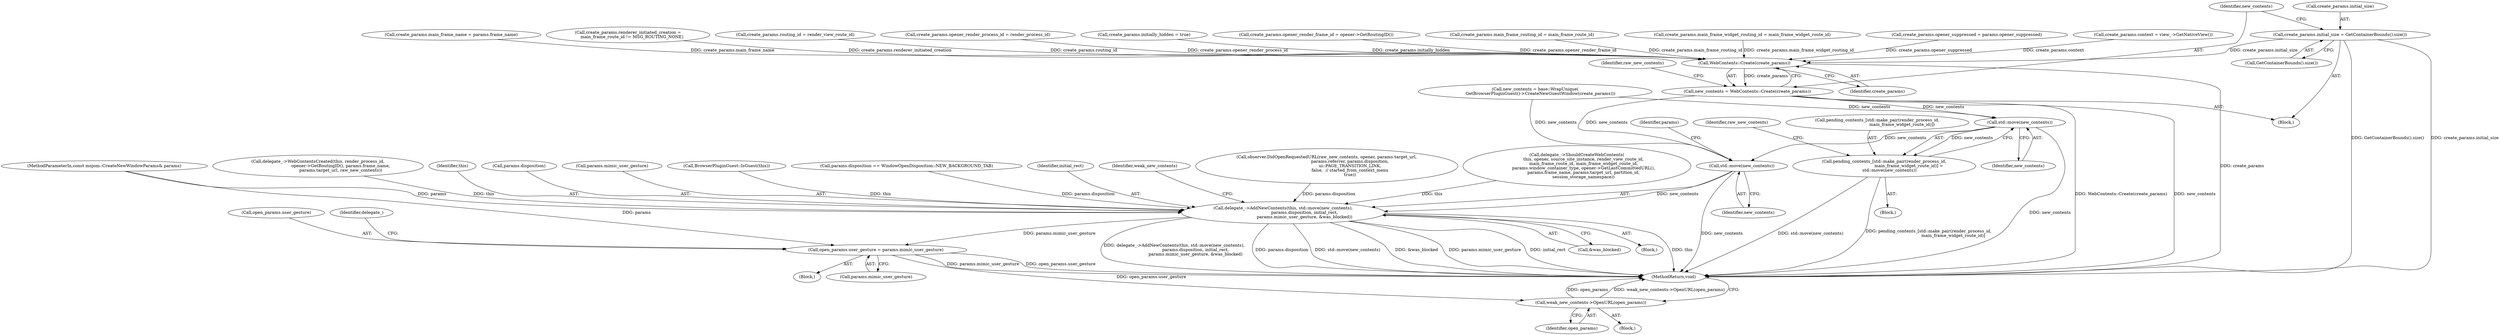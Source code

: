 digraph "0_Chrome_d18c519758c2e6043f0e1f00e2b69a55b3d7997f@API" {
"1000303" [label="(Call,create_params.initial_size = GetContainerBounds().size())"];
"1000310" [label="(Call,WebContents::Create(create_params))"];
"1000308" [label="(Call,new_contents = WebContents::Create(create_params))"];
"1000358" [label="(Call,std::move(new_contents))"];
"1000352" [label="(Call,pending_contents_[std::make_pair(render_process_id,\n                                     main_frame_widget_route_id)] =\n        std::move(new_contents))"];
"1000419" [label="(Call,std::move(new_contents))"];
"1000417" [label="(Call,delegate_->AddNewContents(this, std::move(new_contents),\n                                params.disposition, initial_rect,\n                                params.mimic_user_gesture, &was_blocked))"];
"1000439" [label="(Call,open_params.user_gesture = params.mimic_user_gesture)"];
"1000462" [label="(Call,weak_new_contents->OpenURL(open_params))"];
"1000361" [label="(Identifier,raw_new_contents)"];
"1000365" [label="(Call,delegate_->WebContentsCreated(this, render_process_id,\n                                  opener->GetRoutingID(), params.frame_name,\n                                  params.target_url, raw_new_contents))"];
"1000307" [label="(Call,GetContainerBounds().size())"];
"1000268" [label="(Call,create_params.opener_suppressed = params.opener_suppressed)"];
"1000418" [label="(Identifier,this)"];
"1000109" [label="(MethodParameterIn,const mojom::CreateNewWindowParams& params)"];
"1000437" [label="(Block,)"];
"1000463" [label="(Identifier,open_params)"];
"1000439" [label="(Call,open_params.user_gesture = params.mimic_user_gesture)"];
"1000443" [label="(Call,params.mimic_user_gesture)"];
"1000308" [label="(Call,new_contents = WebContents::Create(create_params))"];
"1000359" [label="(Identifier,new_contents)"];
"1000461" [label="(Block,)"];
"1000464" [label="(MethodReturn,void)"];
"1000421" [label="(Call,params.disposition)"];
"1000303" [label="(Call,create_params.initial_size = GetContainerBounds().size())"];
"1000298" [label="(Call,create_params.context = view_->GetNativeView())"];
"1000251" [label="(Call,create_params.main_frame_name = params.frame_name)"];
"1000297" [label="(Block,)"];
"1000286" [label="(Call,create_params.renderer_initiated_creation =\n      main_frame_route_id != MSG_ROUTING_NONE)"];
"1000425" [label="(Call,params.mimic_user_gesture)"];
"1000144" [label="(Call,BrowserPluginGuest::IsGuest(this))"];
"1000311" [label="(Identifier,create_params)"];
"1000236" [label="(Call,create_params.routing_id = render_view_route_id)"];
"1000258" [label="(Call,create_params.opener_render_process_id = render_process_id)"];
"1000440" [label="(Call,open_params.user_gesture)"];
"1000422" [label="(Identifier,params)"];
"1000276" [label="(Call,params.disposition == WindowOpenDisposition::NEW_BACKGROUND_TAB)"];
"1000304" [label="(Call,create_params.initial_size)"];
"1000428" [label="(Call,&was_blocked)"];
"1000424" [label="(Identifier,initial_rect)"];
"1000432" [label="(Identifier,weak_new_contents)"];
"1000419" [label="(Call,std::move(new_contents))"];
"1000281" [label="(Call,create_params.initially_hidden = true)"];
"1000263" [label="(Call,create_params.opener_render_frame_id = opener->GetRoutingID())"];
"1000241" [label="(Call,create_params.main_frame_routing_id = main_frame_route_id)"];
"1000246" [label="(Call,create_params.main_frame_widget_routing_id = main_frame_widget_route_id)"];
"1000352" [label="(Call,pending_contents_[std::make_pair(render_process_id,\n                                     main_frame_widget_route_id)] =\n        std::move(new_contents))"];
"1000310" [label="(Call,WebContents::Create(create_params))"];
"1000353" [label="(Call,pending_contents_[std::make_pair(render_process_id,\n                                     main_frame_widget_route_id)])"];
"1000358" [label="(Call,std::move(new_contents))"];
"1000415" [label="(Block,)"];
"1000337" [label="(Block,)"];
"1000321" [label="(Identifier,raw_new_contents)"];
"1000381" [label="(Call,observer.DidOpenRequestedURL(raw_new_contents, opener, params.target_url,\n                                   params.referrer, params.disposition,\n                                   ui::PAGE_TRANSITION_LINK,\n                                   false,  // started_from_context_menu\n                                   true))"];
"1000462" [label="(Call,weak_new_contents->OpenURL(open_params))"];
"1000202" [label="(Call,delegate_->ShouldCreateWebContents(\n          this, opener, source_site_instance, render_view_route_id,\n          main_frame_route_id, main_frame_widget_route_id,\n          params.window_container_type, opener->GetLastCommittedURL(),\n          params.frame_name, params.target_url, partition_id,\n          session_storage_namespace))"];
"1000309" [label="(Identifier,new_contents)"];
"1000314" [label="(Call,new_contents = base::WrapUnique(\n        GetBrowserPluginGuest()->CreateNewGuestWindow(create_params)))"];
"1000448" [label="(Identifier,delegate_)"];
"1000420" [label="(Identifier,new_contents)"];
"1000417" [label="(Call,delegate_->AddNewContents(this, std::move(new_contents),\n                                params.disposition, initial_rect,\n                                params.mimic_user_gesture, &was_blocked))"];
"1000303" -> "1000297"  [label="AST: "];
"1000303" -> "1000307"  [label="CFG: "];
"1000304" -> "1000303"  [label="AST: "];
"1000307" -> "1000303"  [label="AST: "];
"1000309" -> "1000303"  [label="CFG: "];
"1000303" -> "1000464"  [label="DDG: create_params.initial_size"];
"1000303" -> "1000464"  [label="DDG: GetContainerBounds().size()"];
"1000303" -> "1000310"  [label="DDG: create_params.initial_size"];
"1000310" -> "1000308"  [label="AST: "];
"1000310" -> "1000311"  [label="CFG: "];
"1000311" -> "1000310"  [label="AST: "];
"1000308" -> "1000310"  [label="CFG: "];
"1000310" -> "1000464"  [label="DDG: create_params"];
"1000310" -> "1000308"  [label="DDG: create_params"];
"1000258" -> "1000310"  [label="DDG: create_params.opener_render_process_id"];
"1000286" -> "1000310"  [label="DDG: create_params.renderer_initiated_creation"];
"1000298" -> "1000310"  [label="DDG: create_params.context"];
"1000268" -> "1000310"  [label="DDG: create_params.opener_suppressed"];
"1000251" -> "1000310"  [label="DDG: create_params.main_frame_name"];
"1000263" -> "1000310"  [label="DDG: create_params.opener_render_frame_id"];
"1000241" -> "1000310"  [label="DDG: create_params.main_frame_routing_id"];
"1000246" -> "1000310"  [label="DDG: create_params.main_frame_widget_routing_id"];
"1000236" -> "1000310"  [label="DDG: create_params.routing_id"];
"1000281" -> "1000310"  [label="DDG: create_params.initially_hidden"];
"1000308" -> "1000297"  [label="AST: "];
"1000309" -> "1000308"  [label="AST: "];
"1000321" -> "1000308"  [label="CFG: "];
"1000308" -> "1000464"  [label="DDG: WebContents::Create(create_params)"];
"1000308" -> "1000464"  [label="DDG: new_contents"];
"1000308" -> "1000358"  [label="DDG: new_contents"];
"1000308" -> "1000419"  [label="DDG: new_contents"];
"1000358" -> "1000352"  [label="AST: "];
"1000358" -> "1000359"  [label="CFG: "];
"1000359" -> "1000358"  [label="AST: "];
"1000352" -> "1000358"  [label="CFG: "];
"1000358" -> "1000464"  [label="DDG: new_contents"];
"1000358" -> "1000352"  [label="DDG: new_contents"];
"1000314" -> "1000358"  [label="DDG: new_contents"];
"1000358" -> "1000419"  [label="DDG: new_contents"];
"1000352" -> "1000337"  [label="AST: "];
"1000353" -> "1000352"  [label="AST: "];
"1000361" -> "1000352"  [label="CFG: "];
"1000352" -> "1000464"  [label="DDG: pending_contents_[std::make_pair(render_process_id,\n                                     main_frame_widget_route_id)]"];
"1000352" -> "1000464"  [label="DDG: std::move(new_contents)"];
"1000419" -> "1000417"  [label="AST: "];
"1000419" -> "1000420"  [label="CFG: "];
"1000420" -> "1000419"  [label="AST: "];
"1000422" -> "1000419"  [label="CFG: "];
"1000419" -> "1000464"  [label="DDG: new_contents"];
"1000419" -> "1000417"  [label="DDG: new_contents"];
"1000314" -> "1000419"  [label="DDG: new_contents"];
"1000417" -> "1000415"  [label="AST: "];
"1000417" -> "1000428"  [label="CFG: "];
"1000418" -> "1000417"  [label="AST: "];
"1000421" -> "1000417"  [label="AST: "];
"1000424" -> "1000417"  [label="AST: "];
"1000425" -> "1000417"  [label="AST: "];
"1000428" -> "1000417"  [label="AST: "];
"1000432" -> "1000417"  [label="CFG: "];
"1000417" -> "1000464"  [label="DDG: &was_blocked"];
"1000417" -> "1000464"  [label="DDG: params.mimic_user_gesture"];
"1000417" -> "1000464"  [label="DDG: initial_rect"];
"1000417" -> "1000464"  [label="DDG: this"];
"1000417" -> "1000464"  [label="DDG: delegate_->AddNewContents(this, std::move(new_contents),\n                                params.disposition, initial_rect,\n                                params.mimic_user_gesture, &was_blocked)"];
"1000417" -> "1000464"  [label="DDG: params.disposition"];
"1000417" -> "1000464"  [label="DDG: std::move(new_contents)"];
"1000202" -> "1000417"  [label="DDG: this"];
"1000365" -> "1000417"  [label="DDG: this"];
"1000144" -> "1000417"  [label="DDG: this"];
"1000381" -> "1000417"  [label="DDG: params.disposition"];
"1000276" -> "1000417"  [label="DDG: params.disposition"];
"1000109" -> "1000417"  [label="DDG: params"];
"1000417" -> "1000439"  [label="DDG: params.mimic_user_gesture"];
"1000439" -> "1000437"  [label="AST: "];
"1000439" -> "1000443"  [label="CFG: "];
"1000440" -> "1000439"  [label="AST: "];
"1000443" -> "1000439"  [label="AST: "];
"1000448" -> "1000439"  [label="CFG: "];
"1000439" -> "1000464"  [label="DDG: params.mimic_user_gesture"];
"1000439" -> "1000464"  [label="DDG: open_params.user_gesture"];
"1000109" -> "1000439"  [label="DDG: params"];
"1000439" -> "1000462"  [label="DDG: open_params.user_gesture"];
"1000462" -> "1000461"  [label="AST: "];
"1000462" -> "1000463"  [label="CFG: "];
"1000463" -> "1000462"  [label="AST: "];
"1000464" -> "1000462"  [label="CFG: "];
"1000462" -> "1000464"  [label="DDG: open_params"];
"1000462" -> "1000464"  [label="DDG: weak_new_contents->OpenURL(open_params)"];
}

